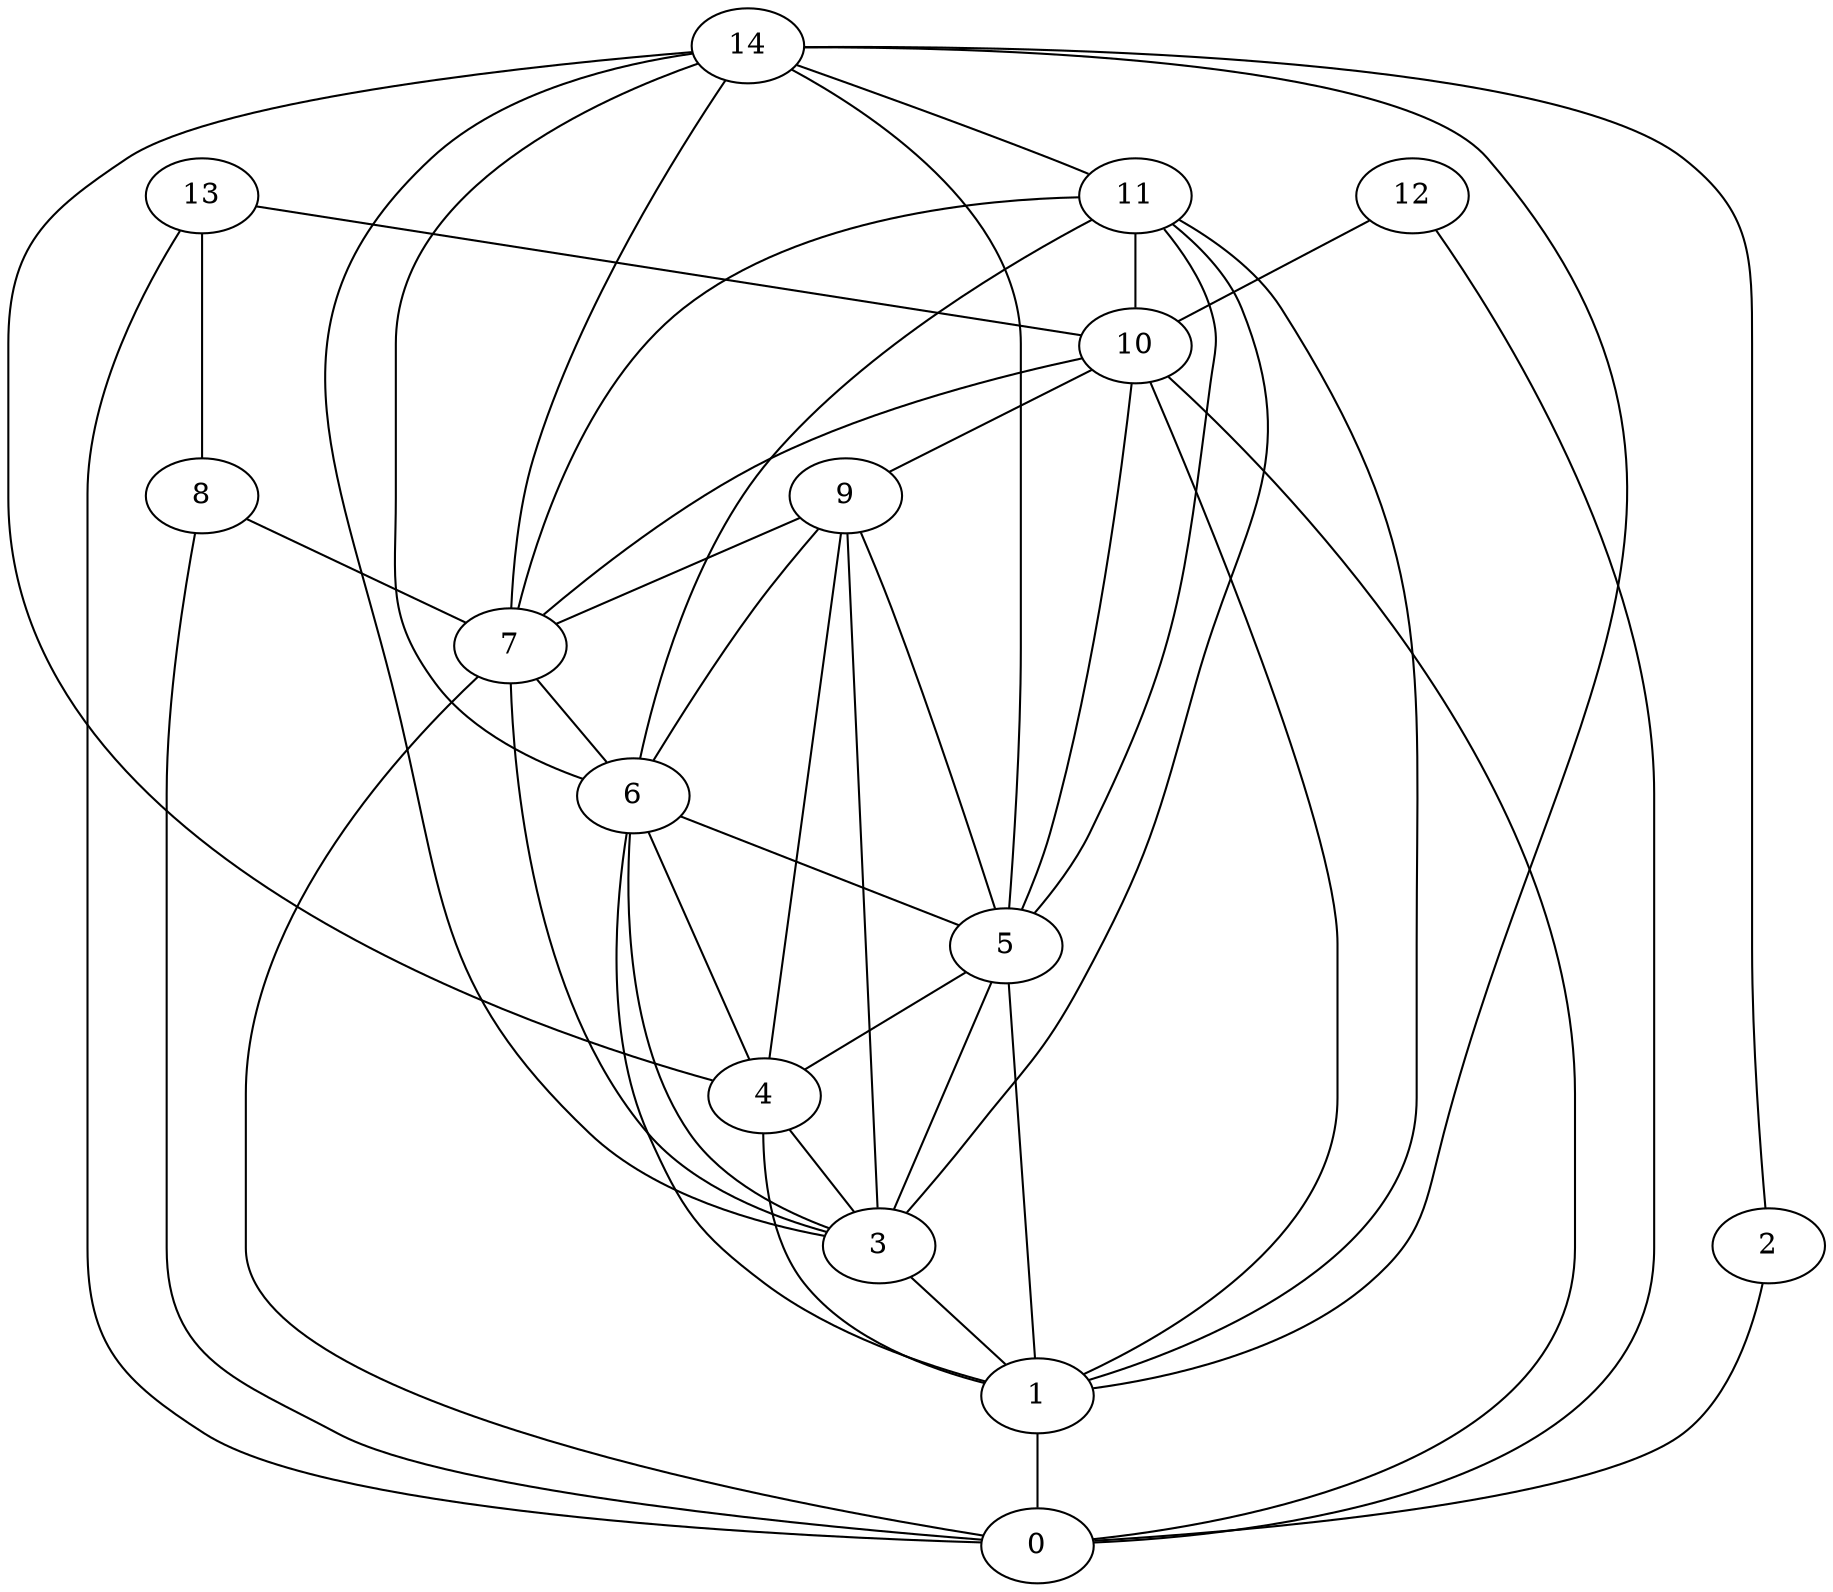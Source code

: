 digraph "sensornet-topology" {
label = "";
rankdir="BT";"0"->"1" [arrowhead = "both"] 
"0"->"2" [arrowhead = "both"] 
"0"->"7" [arrowhead = "both"] 
"0"->"8" [arrowhead = "both"] 
"0"->"10" [arrowhead = "both"] 
"0"->"12" [arrowhead = "both"] 
"0"->"13" [arrowhead = "both"] 
"1"->"3" [arrowhead = "both"] 
"1"->"4" [arrowhead = "both"] 
"1"->"5" [arrowhead = "both"] 
"1"->"6" [arrowhead = "both"] 
"1"->"10" [arrowhead = "both"] 
"1"->"11" [arrowhead = "both"] 
"1"->"14" [arrowhead = "both"] 
"2"->"14" [arrowhead = "both"] 
"3"->"4" [arrowhead = "both"] 
"3"->"5" [arrowhead = "both"] 
"3"->"6" [arrowhead = "both"] 
"3"->"7" [arrowhead = "both"] 
"3"->"9" [arrowhead = "both"] 
"3"->"11" [arrowhead = "both"] 
"3"->"14" [arrowhead = "both"] 
"4"->"5" [arrowhead = "both"] 
"4"->"6" [arrowhead = "both"] 
"4"->"9" [arrowhead = "both"] 
"4"->"14" [arrowhead = "both"] 
"5"->"6" [arrowhead = "both"] 
"5"->"9" [arrowhead = "both"] 
"5"->"10" [arrowhead = "both"] 
"5"->"11" [arrowhead = "both"] 
"5"->"14" [arrowhead = "both"] 
"6"->"7" [arrowhead = "both"] 
"6"->"9" [arrowhead = "both"] 
"6"->"11" [arrowhead = "both"] 
"6"->"14" [arrowhead = "both"] 
"7"->"8" [arrowhead = "both"] 
"7"->"9" [arrowhead = "both"] 
"7"->"10" [arrowhead = "both"] 
"7"->"11" [arrowhead = "both"] 
"7"->"14" [arrowhead = "both"] 
"8"->"13" [arrowhead = "both"] 
"9"->"10" [arrowhead = "both"] 
"10"->"11" [arrowhead = "both"] 
"10"->"12" [arrowhead = "both"] 
"10"->"13" [arrowhead = "both"] 
"11"->"14" [arrowhead = "both"] 
}